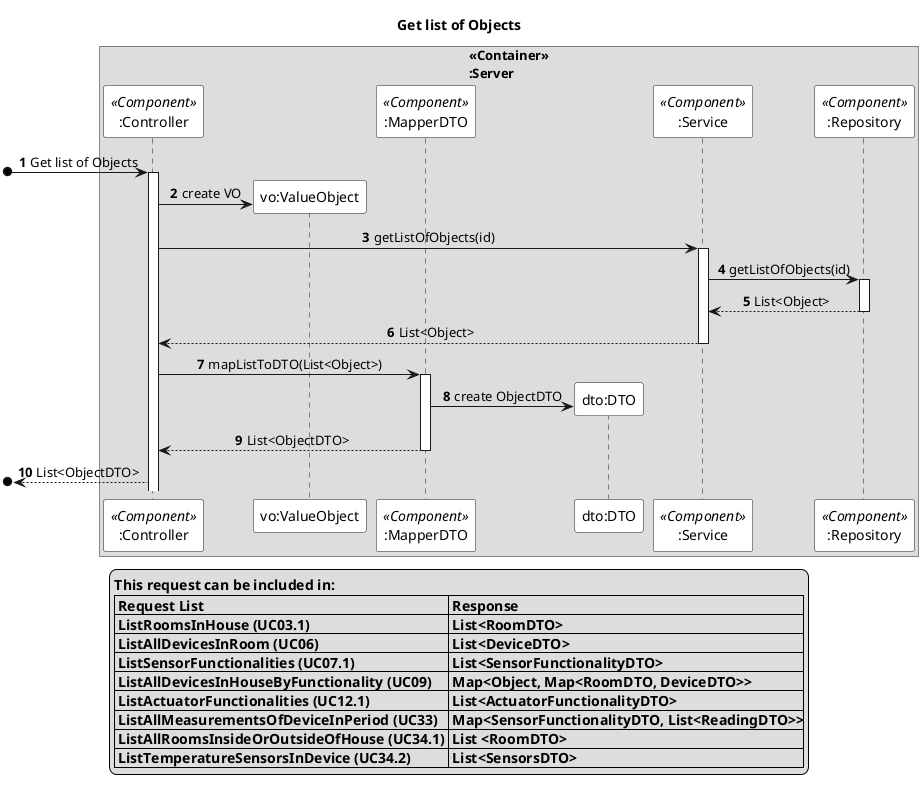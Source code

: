 @startuml
title Get list of Objects

skinparam sequenceMessageAlign center
skinparam actorBackgroundColor white
skinparam participantBackgroundColor white
skinparam sequenceReferenceBackgroundColor white
skinparam sequenceReferenceHeaderBackgroundColor white
skinparam sequenceGroupBackgroundColor white


box "<<Container>>\n:Server"
participant ":Controller" as controller <<Component>>
participant "vo:ValueObject" as vo
participant ":MapperDTO" as mapperDTO <<Component>>
participant "dto:DTO" as dto
participant ":Service" as service <<Component>>
participant ":Repository" as repo <<Component>>
autonumber
[o-> controller : Get list of Objects
activate controller
controller->vo** : create VO
controller->service : getListOfObjects(id)
activate service
service->repo : getListOfObjects(id)
activate repo
repo-->service : List<Object>
deactivate repo
service-->controller : List<Object>
deactivate service
controller -> mapperDTO: mapListToDTO(List<Object>)
activate mapperDTO
mapperDTO -> dto** : create ObjectDTO
mapperDTO-->controller : List<ObjectDTO>
deactivate mapperDTO

[o<--controller : List<ObjectDTO>

legend bottom
 **This request can be included in:**
|= Request List |= Response |
|= ListRoomsInHouse (UC03.1) |= List<RoomDTO> |
|= ListAllDevicesInRoom (UC06) |= List<DeviceDTO> |
|= ListSensorFunctionalities (UC07.1) |= List<SensorFunctionalityDTO> |
|= ListAllDevicesInHouseByFunctionality (UC09) |= Map<Object, Map<RoomDTO, DeviceDTO>>|
|= ListActuatorFunctionalities (UC12.1) |= List<ActuatorFunctionalityDTO> |
|= ListAllMeasurementsOfDeviceInPeriod (UC33) |= Map<SensorFunctionalityDTO, List<ReadingDTO>>|
|= ListAllRoomsInsideOrOutsideOfHouse (UC34.1) |= List <RoomDTO>|
|= ListTemperatureSensorsInDevice (UC34.2) |= List<SensorsDTO>|
end legend

@enduml